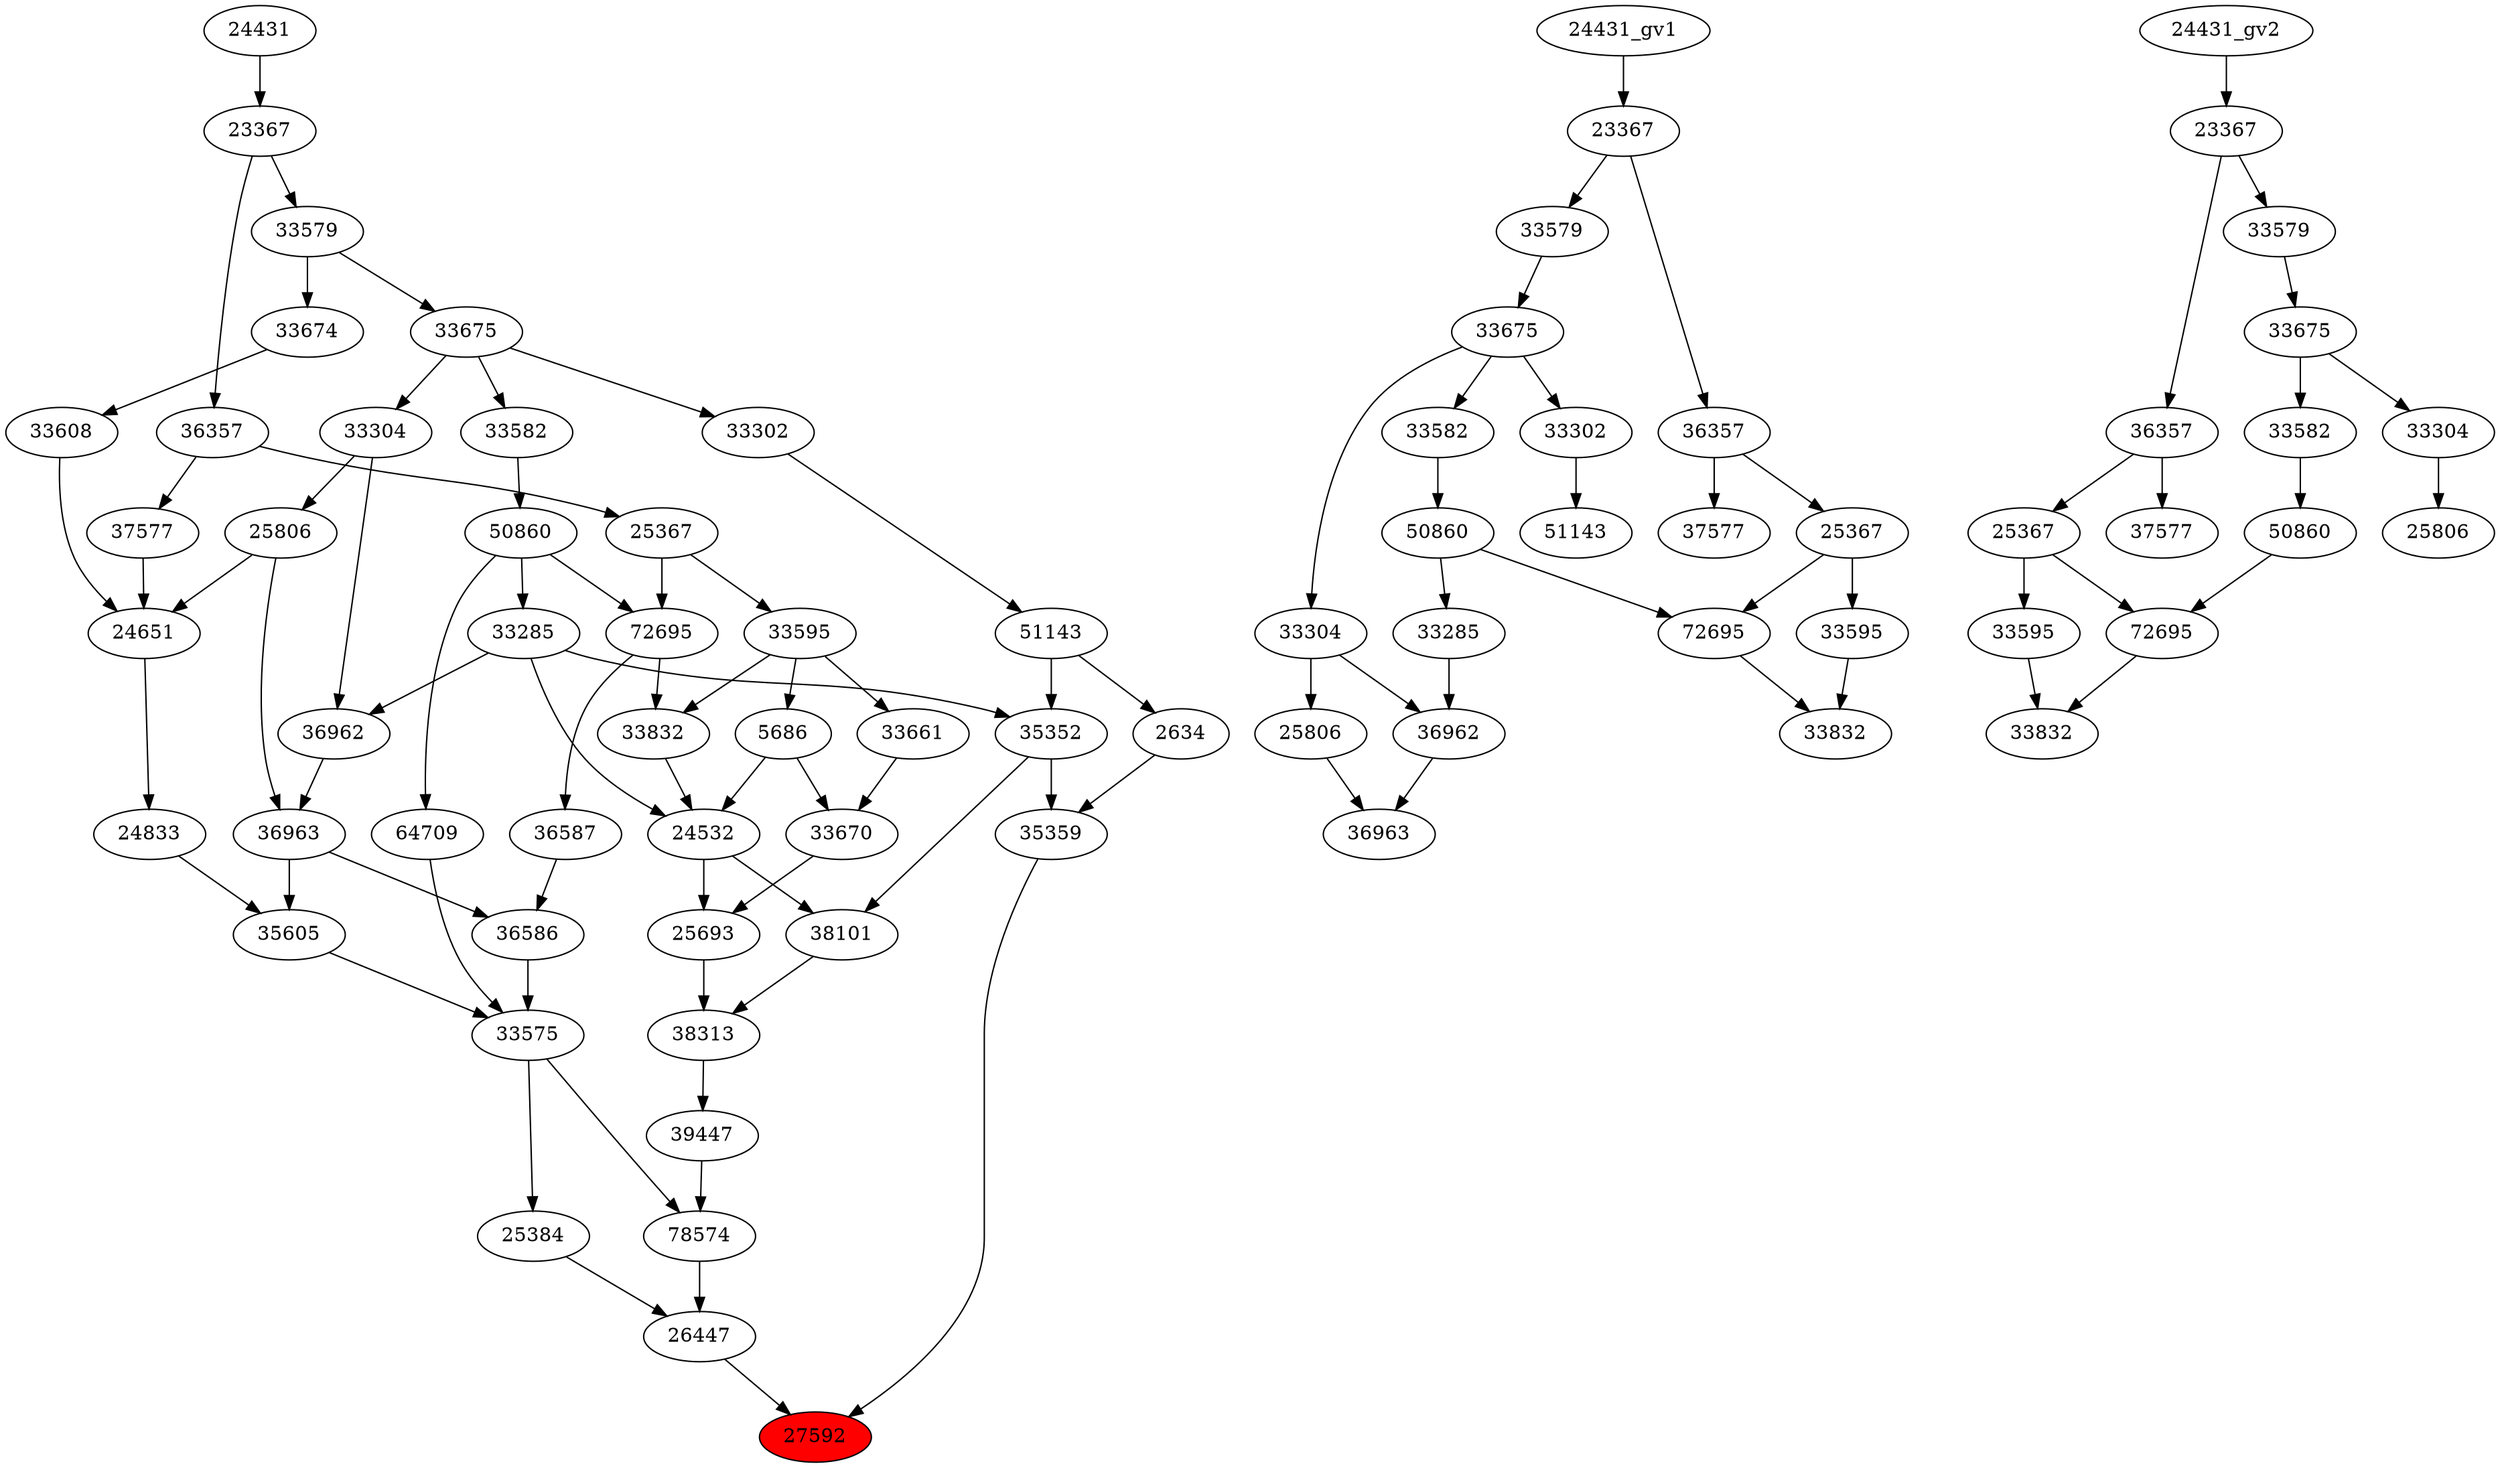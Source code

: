 strict digraph root {
	node [label="\N"];
	{
		node [fillcolor="",
			label="\N",
			style=""
		];
		27592		 [fillcolor=red,
			label=27592,
			style=filled];
		35359		 [label=35359];
		35359 -> 27592;
		26447		 [label=26447];
		26447 -> 27592;
		35352		 [label=35352];
		35352 -> 35359;
		38101		 [label=38101];
		35352 -> 38101;
		2634		 [label=2634];
		2634 -> 35359;
		25384		 [label=25384];
		25384 -> 26447;
		78574		 [label=78574];
		78574 -> 26447;
		33285		 [label=33285];
		33285 -> 35352;
		36962		 [label=36962];
		33285 -> 36962;
		24532		 [label=24532];
		33285 -> 24532;
		51143		 [label=51143];
		51143 -> 35352;
		51143 -> 2634;
		33575		 [label=33575];
		33575 -> 25384;
		33575 -> 78574;
		39447		 [label=39447];
		39447 -> 78574;
		50860		 [label=50860];
		50860 -> 33285;
		64709		 [label=64709];
		50860 -> 64709;
		72695		 [label=72695];
		50860 -> 72695;
		33302		 [label=33302];
		33302 -> 51143;
		36586		 [label=36586];
		36586 -> 33575;
		35605		 [label=35605];
		35605 -> 33575;
		64709 -> 33575;
		38313		 [label=38313];
		38313 -> 39447;
		33582		 [label=33582];
		33582 -> 50860;
		33675		 [label=33675];
		33675 -> 33302;
		33675 -> 33582;
		33304		 [label=33304];
		33675 -> 33304;
		36587		 [label=36587];
		36587 -> 36586;
		36963		 [label=36963];
		36963 -> 36586;
		36963 -> 35605;
		24833		 [label=24833];
		24833 -> 35605;
		25693		 [label=25693];
		25693 -> 38313;
		38101 -> 38313;
		33579		 [label=33579];
		33579 -> 33675;
		33674		 [label=33674];
		33579 -> 33674;
		72695 -> 36587;
		33832		 [label=33832];
		72695 -> 33832;
		36962 -> 36963;
		25806		 [label=25806];
		25806 -> 36963;
		24651		 [label=24651];
		25806 -> 24651;
		24651 -> 24833;
		24532 -> 25693;
		24532 -> 38101;
		33670		 [label=33670];
		33670 -> 25693;
		23367		 [label=23367];
		23367 -> 33579;
		36357		 [label=36357];
		23367 -> 36357;
		25367		 [label=25367];
		25367 -> 72695;
		33595		 [label=33595];
		25367 -> 33595;
		33304 -> 36962;
		33304 -> 25806;
		33608		 [label=33608];
		33608 -> 24651;
		37577		 [label=37577];
		37577 -> 24651;
		5686		 [label=5686];
		5686 -> 24532;
		5686 -> 33670;
		33832 -> 24532;
		33661		 [label=33661];
		33661 -> 33670;
		24431		 [label=24431];
		24431 -> 23367;
		36357 -> 25367;
		36357 -> 37577;
		33674 -> 33608;
		33595 -> 5686;
		33595 -> 33832;
		33595 -> 33661;
	}
	{
		node [label="\N"];
		"33285_gv1"		 [label=33285];
		"36962_gv1"		 [label=36962];
		"33285_gv1" -> "36962_gv1";
		"50860_gv1"		 [label=50860];
		"50860_gv1" -> "33285_gv1";
		"72695_gv1"		 [label=72695];
		"50860_gv1" -> "72695_gv1";
		"51143_gv1"		 [label=51143];
		"33302_gv1"		 [label=33302];
		"33302_gv1" -> "51143_gv1";
		"33582_gv1"		 [label=33582];
		"33582_gv1" -> "50860_gv1";
		"33675_gv1"		 [label=33675];
		"33675_gv1" -> "33302_gv1";
		"33675_gv1" -> "33582_gv1";
		"33304_gv1"		 [label=33304];
		"33675_gv1" -> "33304_gv1";
		"33579_gv1"		 [label=33579];
		"33579_gv1" -> "33675_gv1";
		"36963_gv1"		 [label=36963];
		"36962_gv1" -> "36963_gv1";
		"25806_gv1"		 [label=25806];
		"25806_gv1" -> "36963_gv1";
		"23367_gv1"		 [label=23367];
		"23367_gv1" -> "33579_gv1";
		"36357_gv1"		 [label=36357];
		"23367_gv1" -> "36357_gv1";
		"33832_gv1"		 [label=33832];
		"72695_gv1" -> "33832_gv1";
		"25367_gv1"		 [label=25367];
		"25367_gv1" -> "72695_gv1";
		"33595_gv1"		 [label=33595];
		"25367_gv1" -> "33595_gv1";
		"33304_gv1" -> "36962_gv1";
		"33304_gv1" -> "25806_gv1";
		"24431_gv1" -> "23367_gv1";
		"36357_gv1" -> "25367_gv1";
		"37577_gv1"		 [label=37577];
		"36357_gv1" -> "37577_gv1";
		"33595_gv1" -> "33832_gv1";
	}
	{
		node [label="\N"];
		"33832_gv2"		 [label=33832];
		"72695_gv2"		 [label=72695];
		"72695_gv2" -> "33832_gv2";
		"33595_gv2"		 [label=33595];
		"33595_gv2" -> "33832_gv2";
		"50860_gv2"		 [label=50860];
		"50860_gv2" -> "72695_gv2";
		"33582_gv2"		 [label=33582];
		"33582_gv2" -> "50860_gv2";
		"25367_gv2"		 [label=25367];
		"25367_gv2" -> "72695_gv2";
		"25367_gv2" -> "33595_gv2";
		"25806_gv2"		 [label=25806];
		"33304_gv2"		 [label=33304];
		"33304_gv2" -> "25806_gv2";
		"37577_gv2"		 [label=37577];
		"36357_gv2"		 [label=36357];
		"36357_gv2" -> "25367_gv2";
		"36357_gv2" -> "37577_gv2";
		"33675_gv2"		 [label=33675];
		"33675_gv2" -> "33582_gv2";
		"33675_gv2" -> "33304_gv2";
		"23367_gv2"		 [label=23367];
		"23367_gv2" -> "36357_gv2";
		"33579_gv2"		 [label=33579];
		"23367_gv2" -> "33579_gv2";
		"33579_gv2" -> "33675_gv2";
		"24431_gv2" -> "23367_gv2";
	}
}

